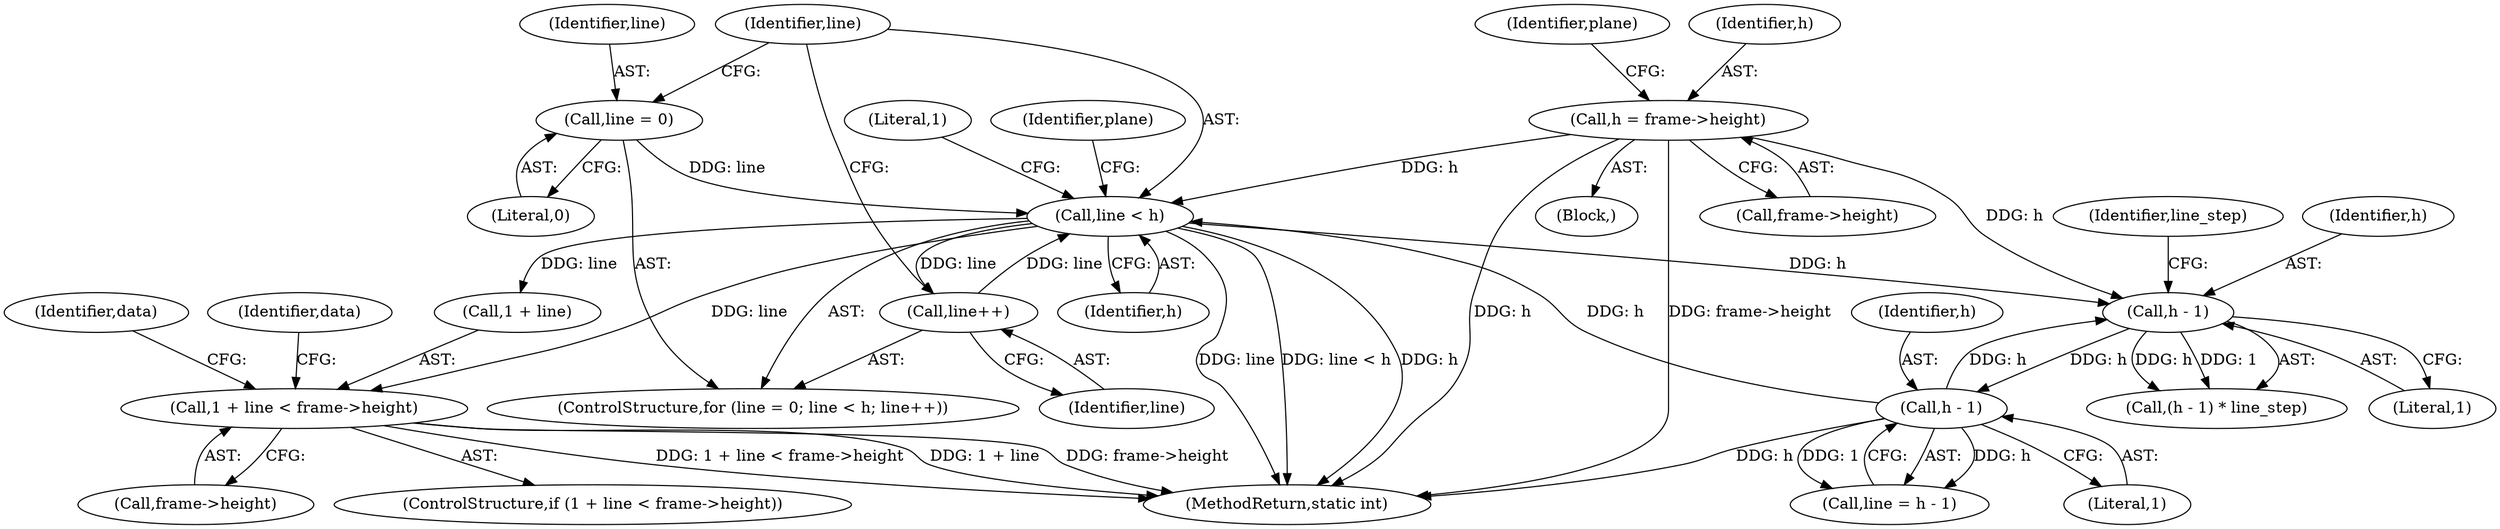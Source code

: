 digraph "0_FFmpeg_e43a0a232dbf6d3c161823c2e07c52e76227a1bc_2@pointer" {
"1000216" [label="(Call,1 + line < frame->height)"];
"1000209" [label="(Call,line < h)"];
"1000206" [label="(Call,line = 0)"];
"1000212" [label="(Call,line++)"];
"1000158" [label="(Call,h = frame->height)"];
"1000255" [label="(Call,h - 1)"];
"1000248" [label="(Call,h - 1)"];
"1000211" [label="(Identifier,h)"];
"1000105" [label="(Block,)"];
"1000251" [label="(Identifier,line_step)"];
"1000216" [label="(Call,1 + line < frame->height)"];
"1000207" [label="(Identifier,line)"];
"1000299" [label="(MethodReturn,static int)"];
"1000160" [label="(Call,frame->height)"];
"1000209" [label="(Call,line < h)"];
"1000212" [label="(Call,line++)"];
"1000208" [label="(Literal,0)"];
"1000217" [label="(Call,1 + line)"];
"1000165" [label="(Identifier,plane)"];
"1000249" [label="(Identifier,h)"];
"1000206" [label="(Call,line = 0)"];
"1000250" [label="(Literal,1)"];
"1000218" [label="(Literal,1)"];
"1000247" [label="(Call,(h - 1) * line_step)"];
"1000255" [label="(Call,h - 1)"];
"1000215" [label="(ControlStructure,if (1 + line < frame->height))"];
"1000220" [label="(Call,frame->height)"];
"1000159" [label="(Identifier,h)"];
"1000213" [label="(Identifier,line)"];
"1000225" [label="(Identifier,data)"];
"1000158" [label="(Call,h = frame->height)"];
"1000233" [label="(Identifier,data)"];
"1000210" [label="(Identifier,line)"];
"1000253" [label="(Call,line = h - 1)"];
"1000257" [label="(Literal,1)"];
"1000256" [label="(Identifier,h)"];
"1000177" [label="(Identifier,plane)"];
"1000248" [label="(Call,h - 1)"];
"1000205" [label="(ControlStructure,for (line = 0; line < h; line++))"];
"1000216" -> "1000215"  [label="AST: "];
"1000216" -> "1000220"  [label="CFG: "];
"1000217" -> "1000216"  [label="AST: "];
"1000220" -> "1000216"  [label="AST: "];
"1000225" -> "1000216"  [label="CFG: "];
"1000233" -> "1000216"  [label="CFG: "];
"1000216" -> "1000299"  [label="DDG: 1 + line < frame->height"];
"1000216" -> "1000299"  [label="DDG: 1 + line"];
"1000216" -> "1000299"  [label="DDG: frame->height"];
"1000209" -> "1000216"  [label="DDG: line"];
"1000209" -> "1000205"  [label="AST: "];
"1000209" -> "1000211"  [label="CFG: "];
"1000210" -> "1000209"  [label="AST: "];
"1000211" -> "1000209"  [label="AST: "];
"1000218" -> "1000209"  [label="CFG: "];
"1000177" -> "1000209"  [label="CFG: "];
"1000209" -> "1000299"  [label="DDG: line < h"];
"1000209" -> "1000299"  [label="DDG: line"];
"1000209" -> "1000299"  [label="DDG: h"];
"1000206" -> "1000209"  [label="DDG: line"];
"1000212" -> "1000209"  [label="DDG: line"];
"1000158" -> "1000209"  [label="DDG: h"];
"1000255" -> "1000209"  [label="DDG: h"];
"1000209" -> "1000212"  [label="DDG: line"];
"1000209" -> "1000217"  [label="DDG: line"];
"1000209" -> "1000248"  [label="DDG: h"];
"1000206" -> "1000205"  [label="AST: "];
"1000206" -> "1000208"  [label="CFG: "];
"1000207" -> "1000206"  [label="AST: "];
"1000208" -> "1000206"  [label="AST: "];
"1000210" -> "1000206"  [label="CFG: "];
"1000212" -> "1000205"  [label="AST: "];
"1000212" -> "1000213"  [label="CFG: "];
"1000213" -> "1000212"  [label="AST: "];
"1000210" -> "1000212"  [label="CFG: "];
"1000158" -> "1000105"  [label="AST: "];
"1000158" -> "1000160"  [label="CFG: "];
"1000159" -> "1000158"  [label="AST: "];
"1000160" -> "1000158"  [label="AST: "];
"1000165" -> "1000158"  [label="CFG: "];
"1000158" -> "1000299"  [label="DDG: h"];
"1000158" -> "1000299"  [label="DDG: frame->height"];
"1000158" -> "1000248"  [label="DDG: h"];
"1000255" -> "1000253"  [label="AST: "];
"1000255" -> "1000257"  [label="CFG: "];
"1000256" -> "1000255"  [label="AST: "];
"1000257" -> "1000255"  [label="AST: "];
"1000253" -> "1000255"  [label="CFG: "];
"1000255" -> "1000299"  [label="DDG: h"];
"1000255" -> "1000248"  [label="DDG: h"];
"1000255" -> "1000253"  [label="DDG: h"];
"1000255" -> "1000253"  [label="DDG: 1"];
"1000248" -> "1000255"  [label="DDG: h"];
"1000248" -> "1000247"  [label="AST: "];
"1000248" -> "1000250"  [label="CFG: "];
"1000249" -> "1000248"  [label="AST: "];
"1000250" -> "1000248"  [label="AST: "];
"1000251" -> "1000248"  [label="CFG: "];
"1000248" -> "1000247"  [label="DDG: h"];
"1000248" -> "1000247"  [label="DDG: 1"];
}
